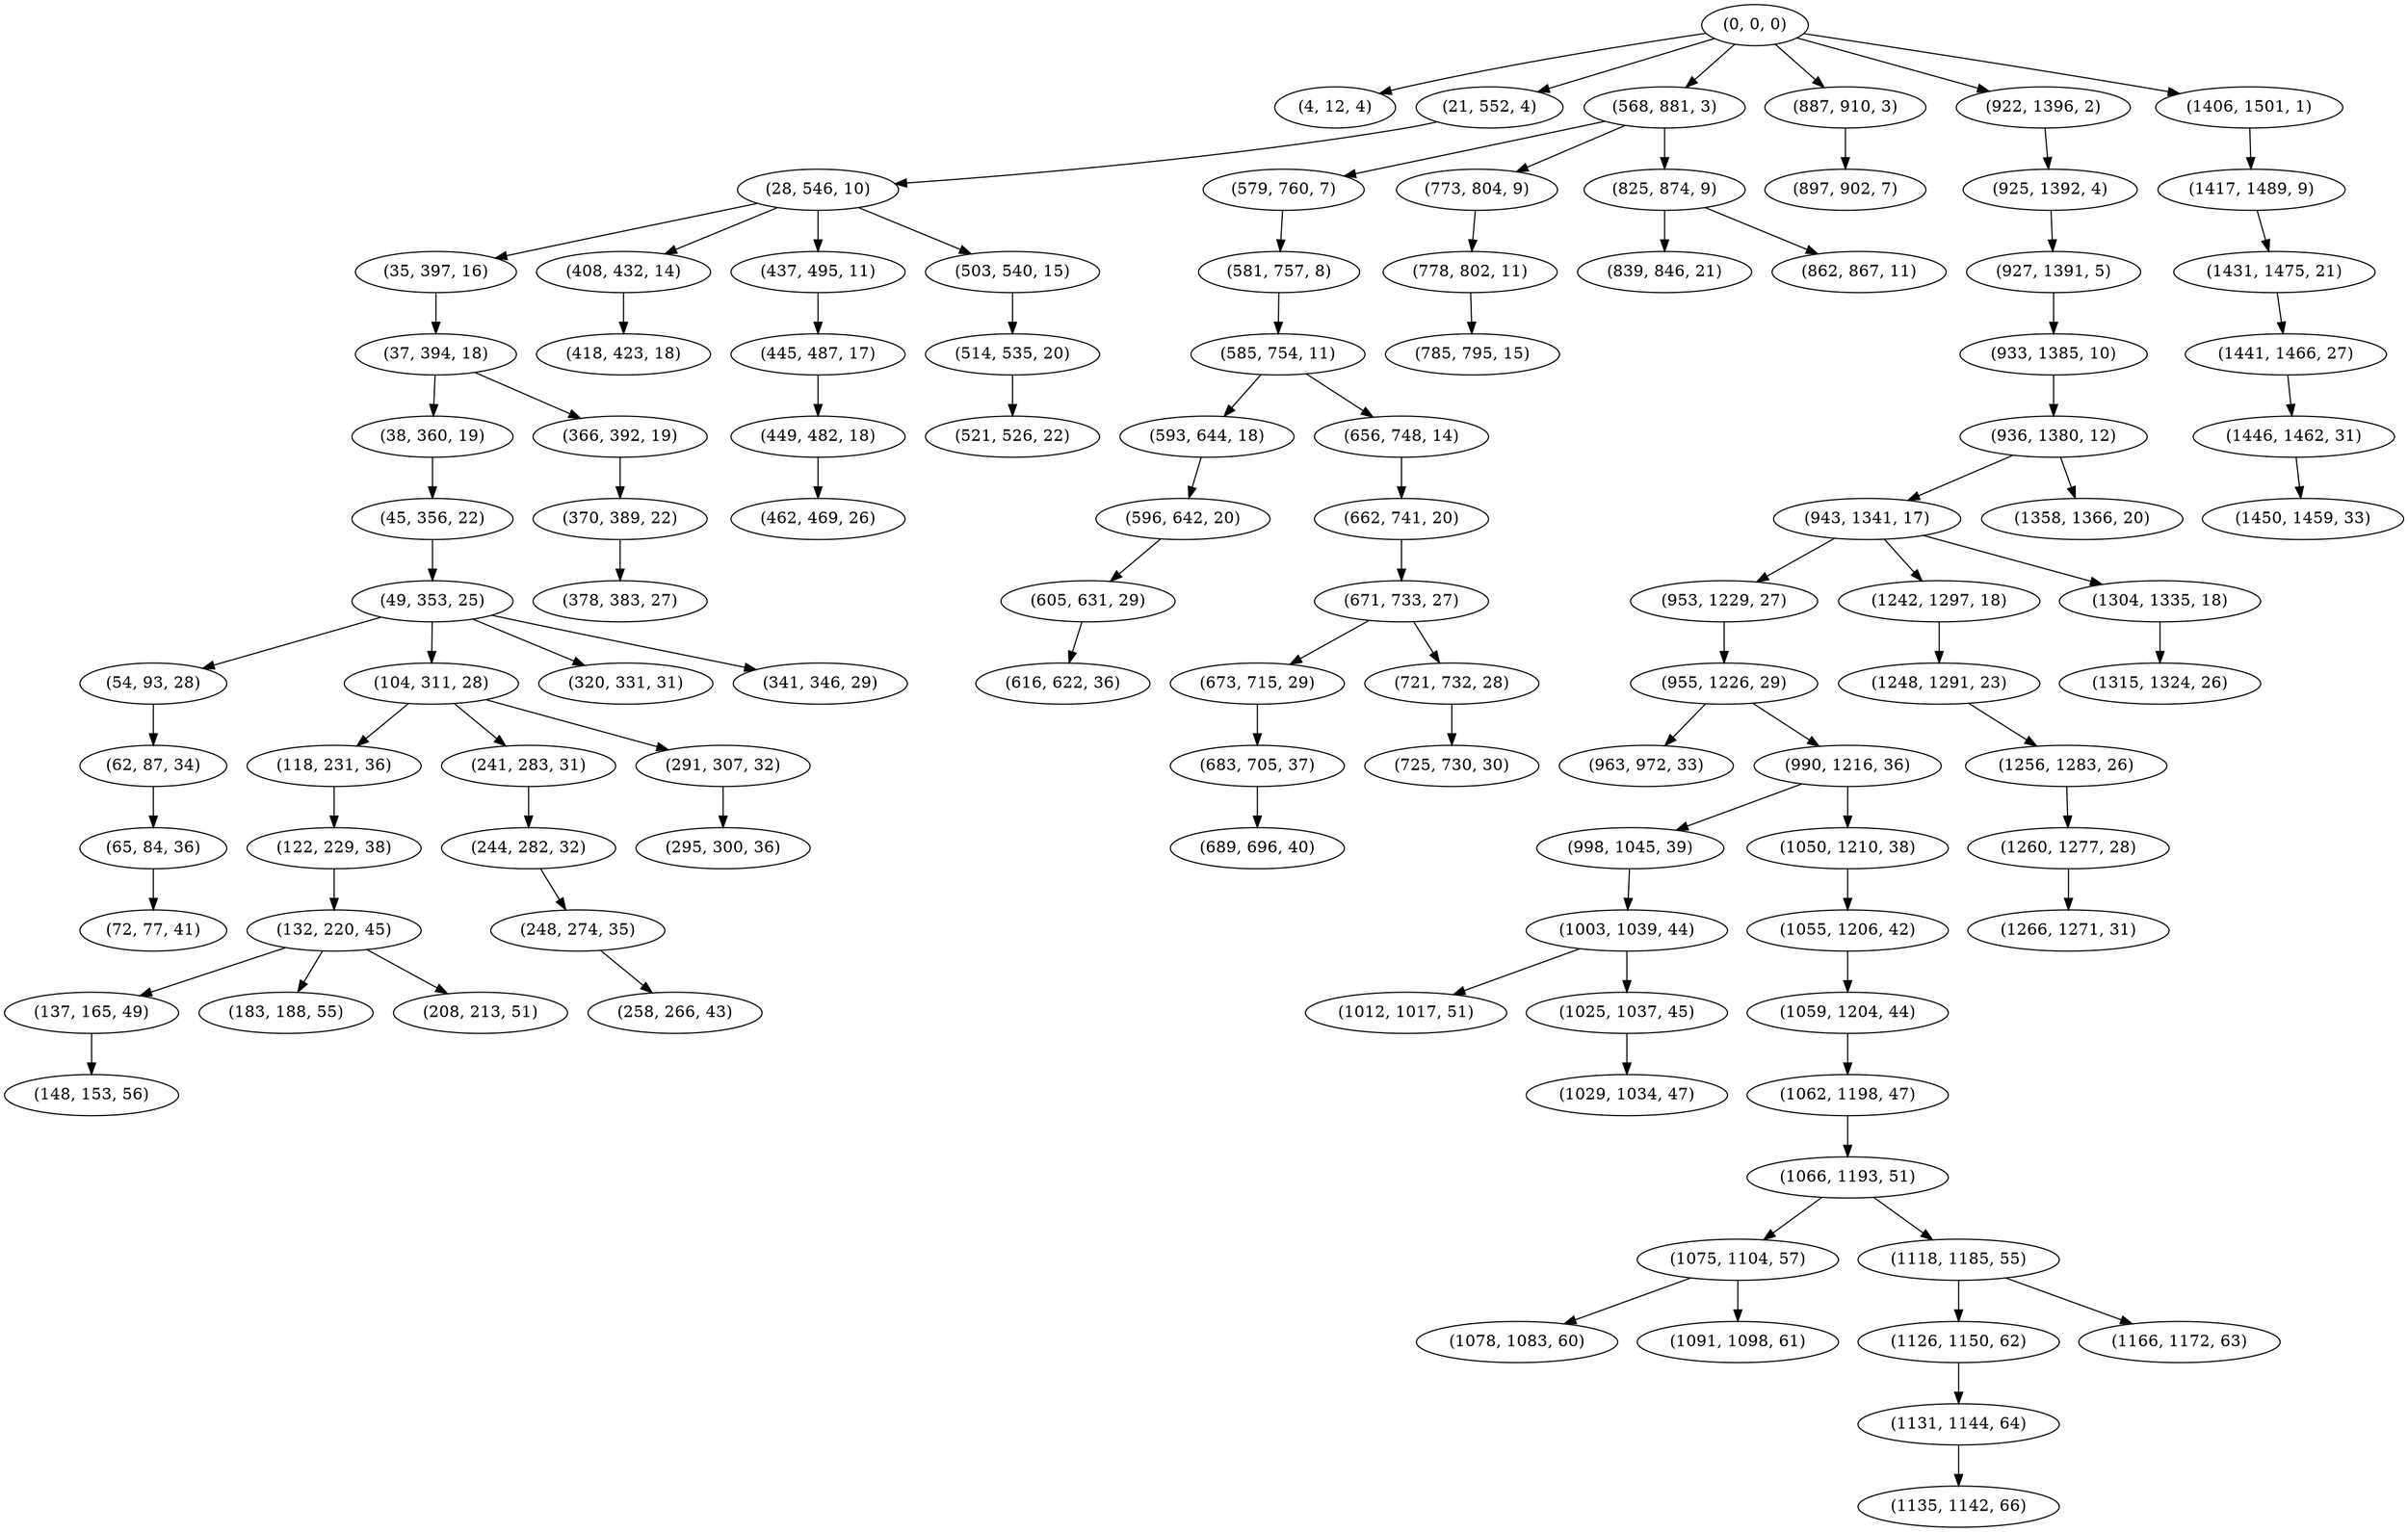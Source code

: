 digraph tree {
    "(0, 0, 0)";
    "(4, 12, 4)";
    "(21, 552, 4)";
    "(28, 546, 10)";
    "(35, 397, 16)";
    "(37, 394, 18)";
    "(38, 360, 19)";
    "(45, 356, 22)";
    "(49, 353, 25)";
    "(54, 93, 28)";
    "(62, 87, 34)";
    "(65, 84, 36)";
    "(72, 77, 41)";
    "(104, 311, 28)";
    "(118, 231, 36)";
    "(122, 229, 38)";
    "(132, 220, 45)";
    "(137, 165, 49)";
    "(148, 153, 56)";
    "(183, 188, 55)";
    "(208, 213, 51)";
    "(241, 283, 31)";
    "(244, 282, 32)";
    "(248, 274, 35)";
    "(258, 266, 43)";
    "(291, 307, 32)";
    "(295, 300, 36)";
    "(320, 331, 31)";
    "(341, 346, 29)";
    "(366, 392, 19)";
    "(370, 389, 22)";
    "(378, 383, 27)";
    "(408, 432, 14)";
    "(418, 423, 18)";
    "(437, 495, 11)";
    "(445, 487, 17)";
    "(449, 482, 18)";
    "(462, 469, 26)";
    "(503, 540, 15)";
    "(514, 535, 20)";
    "(521, 526, 22)";
    "(568, 881, 3)";
    "(579, 760, 7)";
    "(581, 757, 8)";
    "(585, 754, 11)";
    "(593, 644, 18)";
    "(596, 642, 20)";
    "(605, 631, 29)";
    "(616, 622, 36)";
    "(656, 748, 14)";
    "(662, 741, 20)";
    "(671, 733, 27)";
    "(673, 715, 29)";
    "(683, 705, 37)";
    "(689, 696, 40)";
    "(721, 732, 28)";
    "(725, 730, 30)";
    "(773, 804, 9)";
    "(778, 802, 11)";
    "(785, 795, 15)";
    "(825, 874, 9)";
    "(839, 846, 21)";
    "(862, 867, 11)";
    "(887, 910, 3)";
    "(897, 902, 7)";
    "(922, 1396, 2)";
    "(925, 1392, 4)";
    "(927, 1391, 5)";
    "(933, 1385, 10)";
    "(936, 1380, 12)";
    "(943, 1341, 17)";
    "(953, 1229, 27)";
    "(955, 1226, 29)";
    "(963, 972, 33)";
    "(990, 1216, 36)";
    "(998, 1045, 39)";
    "(1003, 1039, 44)";
    "(1012, 1017, 51)";
    "(1025, 1037, 45)";
    "(1029, 1034, 47)";
    "(1050, 1210, 38)";
    "(1055, 1206, 42)";
    "(1059, 1204, 44)";
    "(1062, 1198, 47)";
    "(1066, 1193, 51)";
    "(1075, 1104, 57)";
    "(1078, 1083, 60)";
    "(1091, 1098, 61)";
    "(1118, 1185, 55)";
    "(1126, 1150, 62)";
    "(1131, 1144, 64)";
    "(1135, 1142, 66)";
    "(1166, 1172, 63)";
    "(1242, 1297, 18)";
    "(1248, 1291, 23)";
    "(1256, 1283, 26)";
    "(1260, 1277, 28)";
    "(1266, 1271, 31)";
    "(1304, 1335, 18)";
    "(1315, 1324, 26)";
    "(1358, 1366, 20)";
    "(1406, 1501, 1)";
    "(1417, 1489, 9)";
    "(1431, 1475, 21)";
    "(1441, 1466, 27)";
    "(1446, 1462, 31)";
    "(1450, 1459, 33)";
    "(0, 0, 0)" -> "(4, 12, 4)";
    "(0, 0, 0)" -> "(21, 552, 4)";
    "(0, 0, 0)" -> "(568, 881, 3)";
    "(0, 0, 0)" -> "(887, 910, 3)";
    "(0, 0, 0)" -> "(922, 1396, 2)";
    "(0, 0, 0)" -> "(1406, 1501, 1)";
    "(21, 552, 4)" -> "(28, 546, 10)";
    "(28, 546, 10)" -> "(35, 397, 16)";
    "(28, 546, 10)" -> "(408, 432, 14)";
    "(28, 546, 10)" -> "(437, 495, 11)";
    "(28, 546, 10)" -> "(503, 540, 15)";
    "(35, 397, 16)" -> "(37, 394, 18)";
    "(37, 394, 18)" -> "(38, 360, 19)";
    "(37, 394, 18)" -> "(366, 392, 19)";
    "(38, 360, 19)" -> "(45, 356, 22)";
    "(45, 356, 22)" -> "(49, 353, 25)";
    "(49, 353, 25)" -> "(54, 93, 28)";
    "(49, 353, 25)" -> "(104, 311, 28)";
    "(49, 353, 25)" -> "(320, 331, 31)";
    "(49, 353, 25)" -> "(341, 346, 29)";
    "(54, 93, 28)" -> "(62, 87, 34)";
    "(62, 87, 34)" -> "(65, 84, 36)";
    "(65, 84, 36)" -> "(72, 77, 41)";
    "(104, 311, 28)" -> "(118, 231, 36)";
    "(104, 311, 28)" -> "(241, 283, 31)";
    "(104, 311, 28)" -> "(291, 307, 32)";
    "(118, 231, 36)" -> "(122, 229, 38)";
    "(122, 229, 38)" -> "(132, 220, 45)";
    "(132, 220, 45)" -> "(137, 165, 49)";
    "(132, 220, 45)" -> "(183, 188, 55)";
    "(132, 220, 45)" -> "(208, 213, 51)";
    "(137, 165, 49)" -> "(148, 153, 56)";
    "(241, 283, 31)" -> "(244, 282, 32)";
    "(244, 282, 32)" -> "(248, 274, 35)";
    "(248, 274, 35)" -> "(258, 266, 43)";
    "(291, 307, 32)" -> "(295, 300, 36)";
    "(366, 392, 19)" -> "(370, 389, 22)";
    "(370, 389, 22)" -> "(378, 383, 27)";
    "(408, 432, 14)" -> "(418, 423, 18)";
    "(437, 495, 11)" -> "(445, 487, 17)";
    "(445, 487, 17)" -> "(449, 482, 18)";
    "(449, 482, 18)" -> "(462, 469, 26)";
    "(503, 540, 15)" -> "(514, 535, 20)";
    "(514, 535, 20)" -> "(521, 526, 22)";
    "(568, 881, 3)" -> "(579, 760, 7)";
    "(568, 881, 3)" -> "(773, 804, 9)";
    "(568, 881, 3)" -> "(825, 874, 9)";
    "(579, 760, 7)" -> "(581, 757, 8)";
    "(581, 757, 8)" -> "(585, 754, 11)";
    "(585, 754, 11)" -> "(593, 644, 18)";
    "(585, 754, 11)" -> "(656, 748, 14)";
    "(593, 644, 18)" -> "(596, 642, 20)";
    "(596, 642, 20)" -> "(605, 631, 29)";
    "(605, 631, 29)" -> "(616, 622, 36)";
    "(656, 748, 14)" -> "(662, 741, 20)";
    "(662, 741, 20)" -> "(671, 733, 27)";
    "(671, 733, 27)" -> "(673, 715, 29)";
    "(671, 733, 27)" -> "(721, 732, 28)";
    "(673, 715, 29)" -> "(683, 705, 37)";
    "(683, 705, 37)" -> "(689, 696, 40)";
    "(721, 732, 28)" -> "(725, 730, 30)";
    "(773, 804, 9)" -> "(778, 802, 11)";
    "(778, 802, 11)" -> "(785, 795, 15)";
    "(825, 874, 9)" -> "(839, 846, 21)";
    "(825, 874, 9)" -> "(862, 867, 11)";
    "(887, 910, 3)" -> "(897, 902, 7)";
    "(922, 1396, 2)" -> "(925, 1392, 4)";
    "(925, 1392, 4)" -> "(927, 1391, 5)";
    "(927, 1391, 5)" -> "(933, 1385, 10)";
    "(933, 1385, 10)" -> "(936, 1380, 12)";
    "(936, 1380, 12)" -> "(943, 1341, 17)";
    "(936, 1380, 12)" -> "(1358, 1366, 20)";
    "(943, 1341, 17)" -> "(953, 1229, 27)";
    "(943, 1341, 17)" -> "(1242, 1297, 18)";
    "(943, 1341, 17)" -> "(1304, 1335, 18)";
    "(953, 1229, 27)" -> "(955, 1226, 29)";
    "(955, 1226, 29)" -> "(963, 972, 33)";
    "(955, 1226, 29)" -> "(990, 1216, 36)";
    "(990, 1216, 36)" -> "(998, 1045, 39)";
    "(990, 1216, 36)" -> "(1050, 1210, 38)";
    "(998, 1045, 39)" -> "(1003, 1039, 44)";
    "(1003, 1039, 44)" -> "(1012, 1017, 51)";
    "(1003, 1039, 44)" -> "(1025, 1037, 45)";
    "(1025, 1037, 45)" -> "(1029, 1034, 47)";
    "(1050, 1210, 38)" -> "(1055, 1206, 42)";
    "(1055, 1206, 42)" -> "(1059, 1204, 44)";
    "(1059, 1204, 44)" -> "(1062, 1198, 47)";
    "(1062, 1198, 47)" -> "(1066, 1193, 51)";
    "(1066, 1193, 51)" -> "(1075, 1104, 57)";
    "(1066, 1193, 51)" -> "(1118, 1185, 55)";
    "(1075, 1104, 57)" -> "(1078, 1083, 60)";
    "(1075, 1104, 57)" -> "(1091, 1098, 61)";
    "(1118, 1185, 55)" -> "(1126, 1150, 62)";
    "(1118, 1185, 55)" -> "(1166, 1172, 63)";
    "(1126, 1150, 62)" -> "(1131, 1144, 64)";
    "(1131, 1144, 64)" -> "(1135, 1142, 66)";
    "(1242, 1297, 18)" -> "(1248, 1291, 23)";
    "(1248, 1291, 23)" -> "(1256, 1283, 26)";
    "(1256, 1283, 26)" -> "(1260, 1277, 28)";
    "(1260, 1277, 28)" -> "(1266, 1271, 31)";
    "(1304, 1335, 18)" -> "(1315, 1324, 26)";
    "(1406, 1501, 1)" -> "(1417, 1489, 9)";
    "(1417, 1489, 9)" -> "(1431, 1475, 21)";
    "(1431, 1475, 21)" -> "(1441, 1466, 27)";
    "(1441, 1466, 27)" -> "(1446, 1462, 31)";
    "(1446, 1462, 31)" -> "(1450, 1459, 33)";
}
